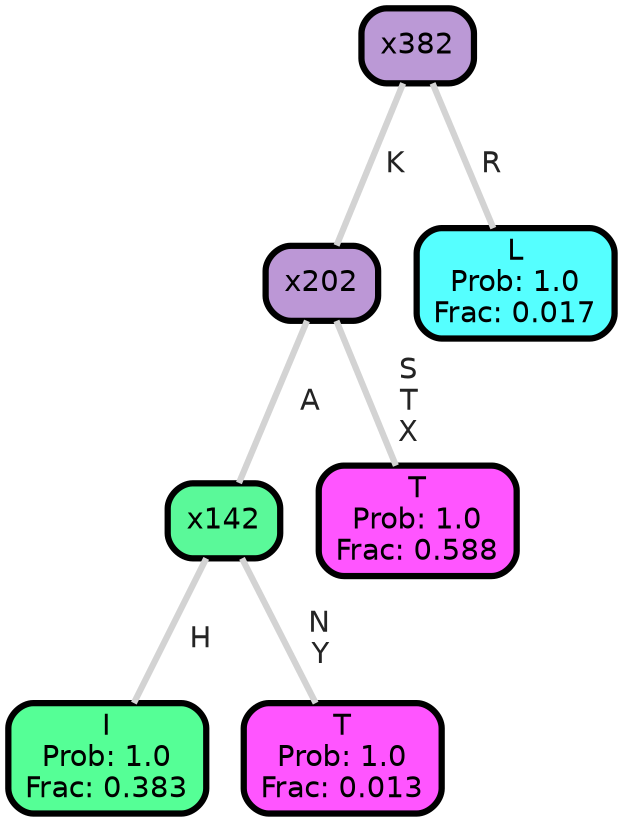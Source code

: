 graph Tree {
node [shape=box, style="filled, rounded",color="black",penwidth="3",fontcolor="black",                 fontname=helvetica] ;
graph [ranksep="0 equally", splines=straight,                 bgcolor=transparent, dpi=200] ;
edge [fontname=helvetica, fontweight=bold,fontcolor=grey14,color=lightgray] ;
0 [label="I
Prob: 1.0
Frac: 0.383", fillcolor="#55ff96"] ;
1 [label="x142", fillcolor="#5af999"] ;
2 [label="T
Prob: 1.0
Frac: 0.013", fillcolor="#ff55ff"] ;
3 [label="x202", fillcolor="#bc97d6"] ;
4 [label="T
Prob: 1.0
Frac: 0.588", fillcolor="#ff55ff"] ;
5 [label="x382", fillcolor="#bb99d6"] ;
6 [label="L
Prob: 1.0
Frac: 0.017", fillcolor="#55ffff"] ;
1 -- 0 [label=" H",penwidth=3] ;
1 -- 2 [label=" N\n Y",penwidth=3] ;
3 -- 1 [label=" A",penwidth=3] ;
3 -- 4 [label=" S\n T\n X",penwidth=3] ;
5 -- 3 [label=" K",penwidth=3] ;
5 -- 6 [label=" R",penwidth=3] ;
{rank = same;}}